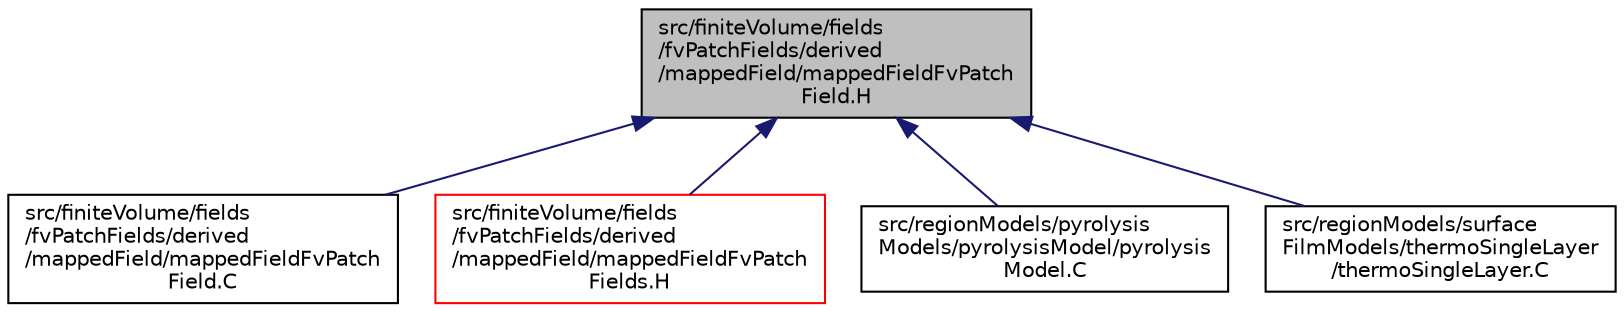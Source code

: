 digraph "src/finiteVolume/fields/fvPatchFields/derived/mappedField/mappedFieldFvPatchField.H"
{
  bgcolor="transparent";
  edge [fontname="Helvetica",fontsize="10",labelfontname="Helvetica",labelfontsize="10"];
  node [fontname="Helvetica",fontsize="10",shape=record];
  Node339 [label="src/finiteVolume/fields\l/fvPatchFields/derived\l/mappedField/mappedFieldFvPatch\lField.H",height=0.2,width=0.4,color="black", fillcolor="grey75", style="filled", fontcolor="black"];
  Node339 -> Node340 [dir="back",color="midnightblue",fontsize="10",style="solid",fontname="Helvetica"];
  Node340 [label="src/finiteVolume/fields\l/fvPatchFields/derived\l/mappedField/mappedFieldFvPatch\lField.C",height=0.2,width=0.4,color="black",URL="$a02165.html"];
  Node339 -> Node341 [dir="back",color="midnightblue",fontsize="10",style="solid",fontname="Helvetica"];
  Node341 [label="src/finiteVolume/fields\l/fvPatchFields/derived\l/mappedField/mappedFieldFvPatch\lFields.H",height=0.2,width=0.4,color="red",URL="$a02174.html"];
  Node339 -> Node343 [dir="back",color="midnightblue",fontsize="10",style="solid",fontname="Helvetica"];
  Node343 [label="src/regionModels/pyrolysis\lModels/pyrolysisModel/pyrolysis\lModel.C",height=0.2,width=0.4,color="black",URL="$a14072.html"];
  Node339 -> Node344 [dir="back",color="midnightblue",fontsize="10",style="solid",fontname="Helvetica"];
  Node344 [label="src/regionModels/surface\lFilmModels/thermoSingleLayer\l/thermoSingleLayer.C",height=0.2,width=0.4,color="black",URL="$a14456.html"];
}
